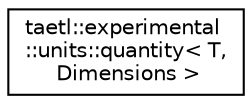 digraph "Graphical Class Hierarchy"
{
  edge [fontname="Helvetica",fontsize="10",labelfontname="Helvetica",labelfontsize="10"];
  node [fontname="Helvetica",fontsize="10",shape=record];
  rankdir="LR";
  Node0 [label="taetl::experimental\l::units::quantity\< T,\l Dimensions \>",height=0.2,width=0.4,color="black", fillcolor="white", style="filled",URL="$structtaetl_1_1experimental_1_1units_1_1quantity.html"];
}
